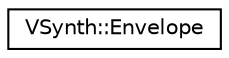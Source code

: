 digraph "Graphical Class Hierarchy"
{
 // LATEX_PDF_SIZE
  edge [fontname="Helvetica",fontsize="10",labelfontname="Helvetica",labelfontsize="10"];
  node [fontname="Helvetica",fontsize="10",shape=record];
  rankdir="LR";
  Node0 [label="VSynth::Envelope",height=0.2,width=0.4,color="black", fillcolor="white", style="filled",URL="$classVSynth_1_1Envelope.html",tooltip="Waveform modulator."];
}
